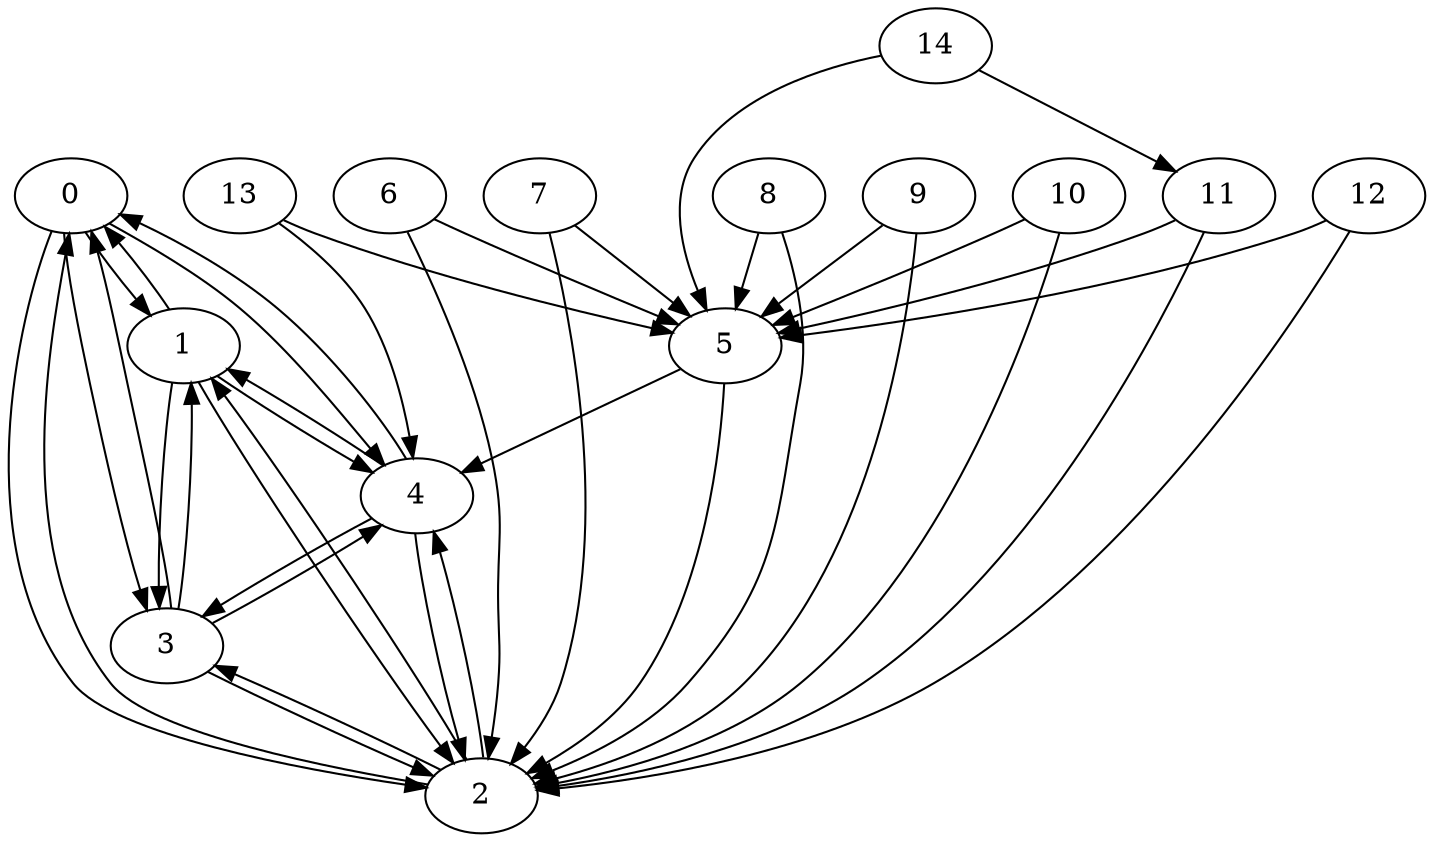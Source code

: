 digraph a {
0 -> 1 ;
0 -> 2 ;
0 -> 3 ;
0 -> 4 ;
1 -> 0 ;
1 -> 2 ;
1 -> 3 ;
1 -> 4 ;
2 -> 0 ;
2 -> 1 ;
2 -> 3 ;
2 -> 4 ;
3 -> 0 ;
3 -> 1 ;
3 -> 2 ;
3 -> 4 ;
4 -> 0 ;
4 -> 1 ;
4 -> 2 ;
4 -> 3 ;
5 -> 2 ;
5 -> 4 ;
6 -> 2 ;
6 -> 5 ;
7 -> 2 ;
7 -> 5 ;
8 -> 2 ;
8 -> 5 ;
9 -> 2 ;
9 -> 5 ;
10 -> 2 ;
10 -> 5 ;
11 -> 2 ;
11 -> 5 ;
12 -> 2 ;
12 -> 5 ;
13 -> 5 ;
13 -> 4 ;
14 -> 5 ;
14 -> 11 ;
}
